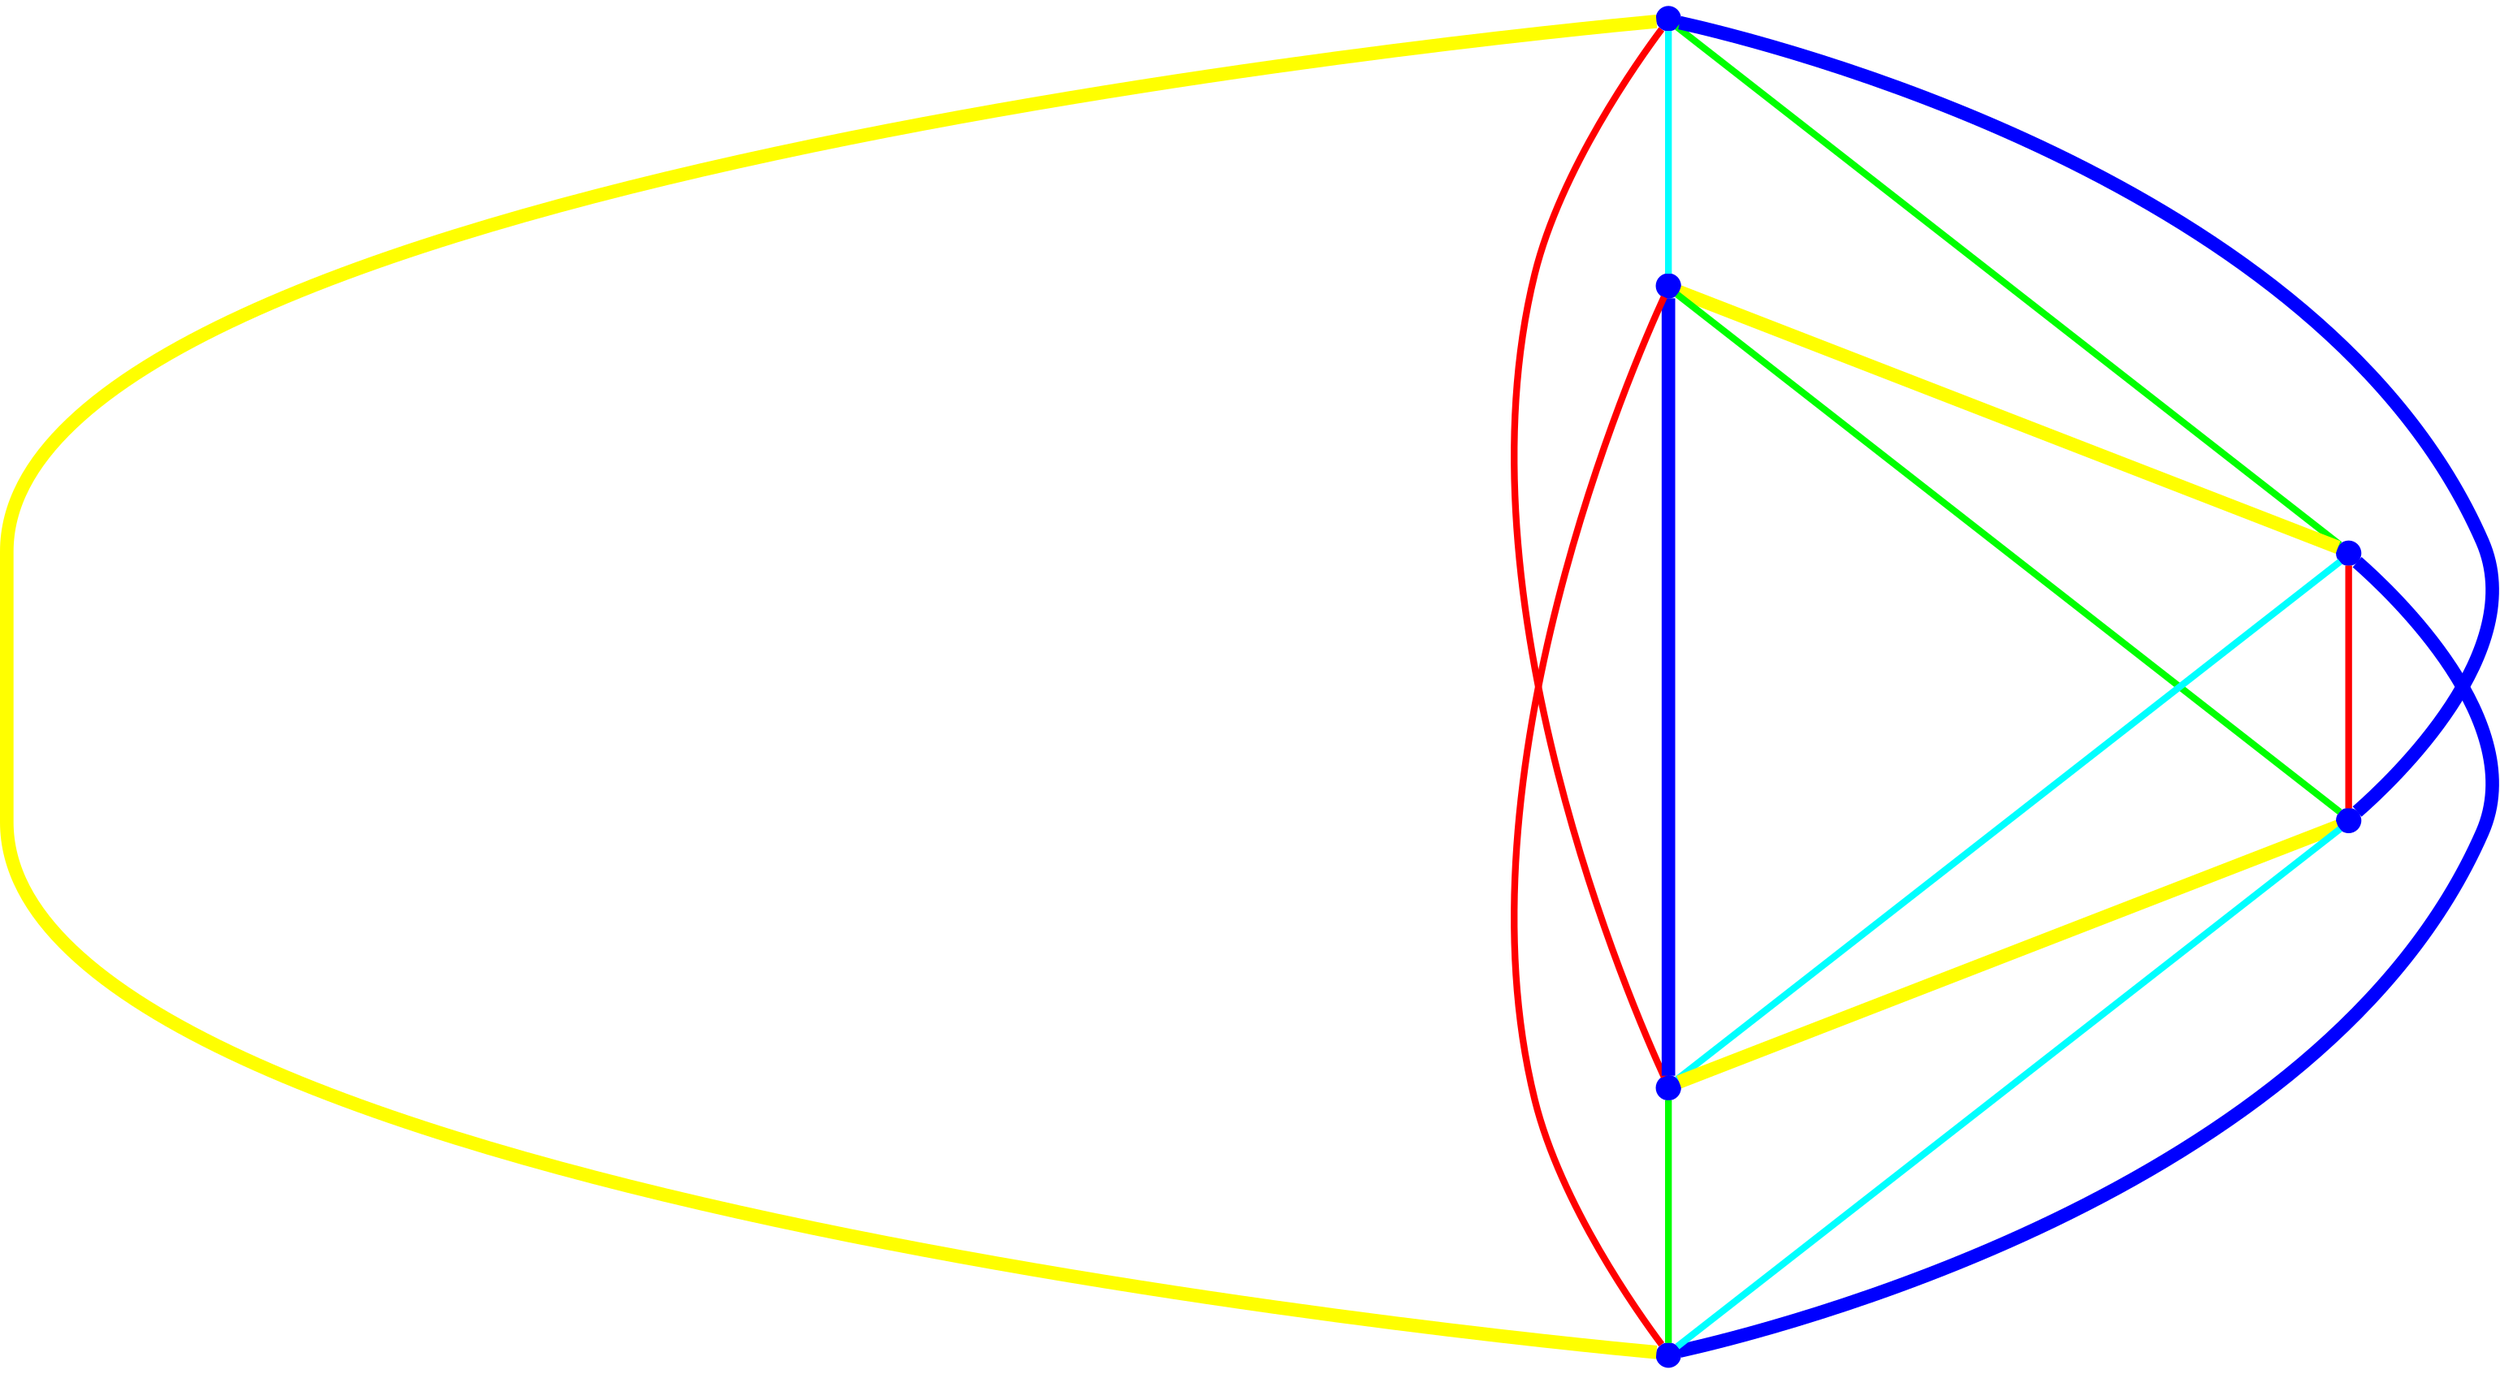graph {
ranksep=2
nodesep=2
node [label="" shape=circle style=filled fixedsize=true color=blue fillcolor=blue width=0.2];
"1" -- "2" [style="solid",penwidth="4",color="cyan"];
"1" -- "3" [style="solid",penwidth="4",color="green"];
"1" -- "4" [style="solid",penwidth="8",color="blue"];
"1" -- "5" [style="solid",penwidth="4",color="red"];
"1" -- "6" [style="solid",penwidth="8",color="yellow"];
"2" -- "3" [style="solid",penwidth="8",color="yellow"];
"2" -- "4" [style="solid",penwidth="4",color="green"];
"2" -- "5" [style="solid",penwidth="8",color="blue"];
"2" -- "6" [style="solid",penwidth="4",color="red"];
"3" -- "4" [style="solid",penwidth="4",color="red"];
"3" -- "5" [style="solid",penwidth="4",color="cyan"];
"3" -- "6" [style="solid",penwidth="8",color="blue"];
"4" -- "5" [style="solid",penwidth="8",color="yellow"];
"4" -- "6" [style="solid",penwidth="4",color="cyan"];
"5" -- "6" [style="solid",penwidth="4",color="green"];
}
